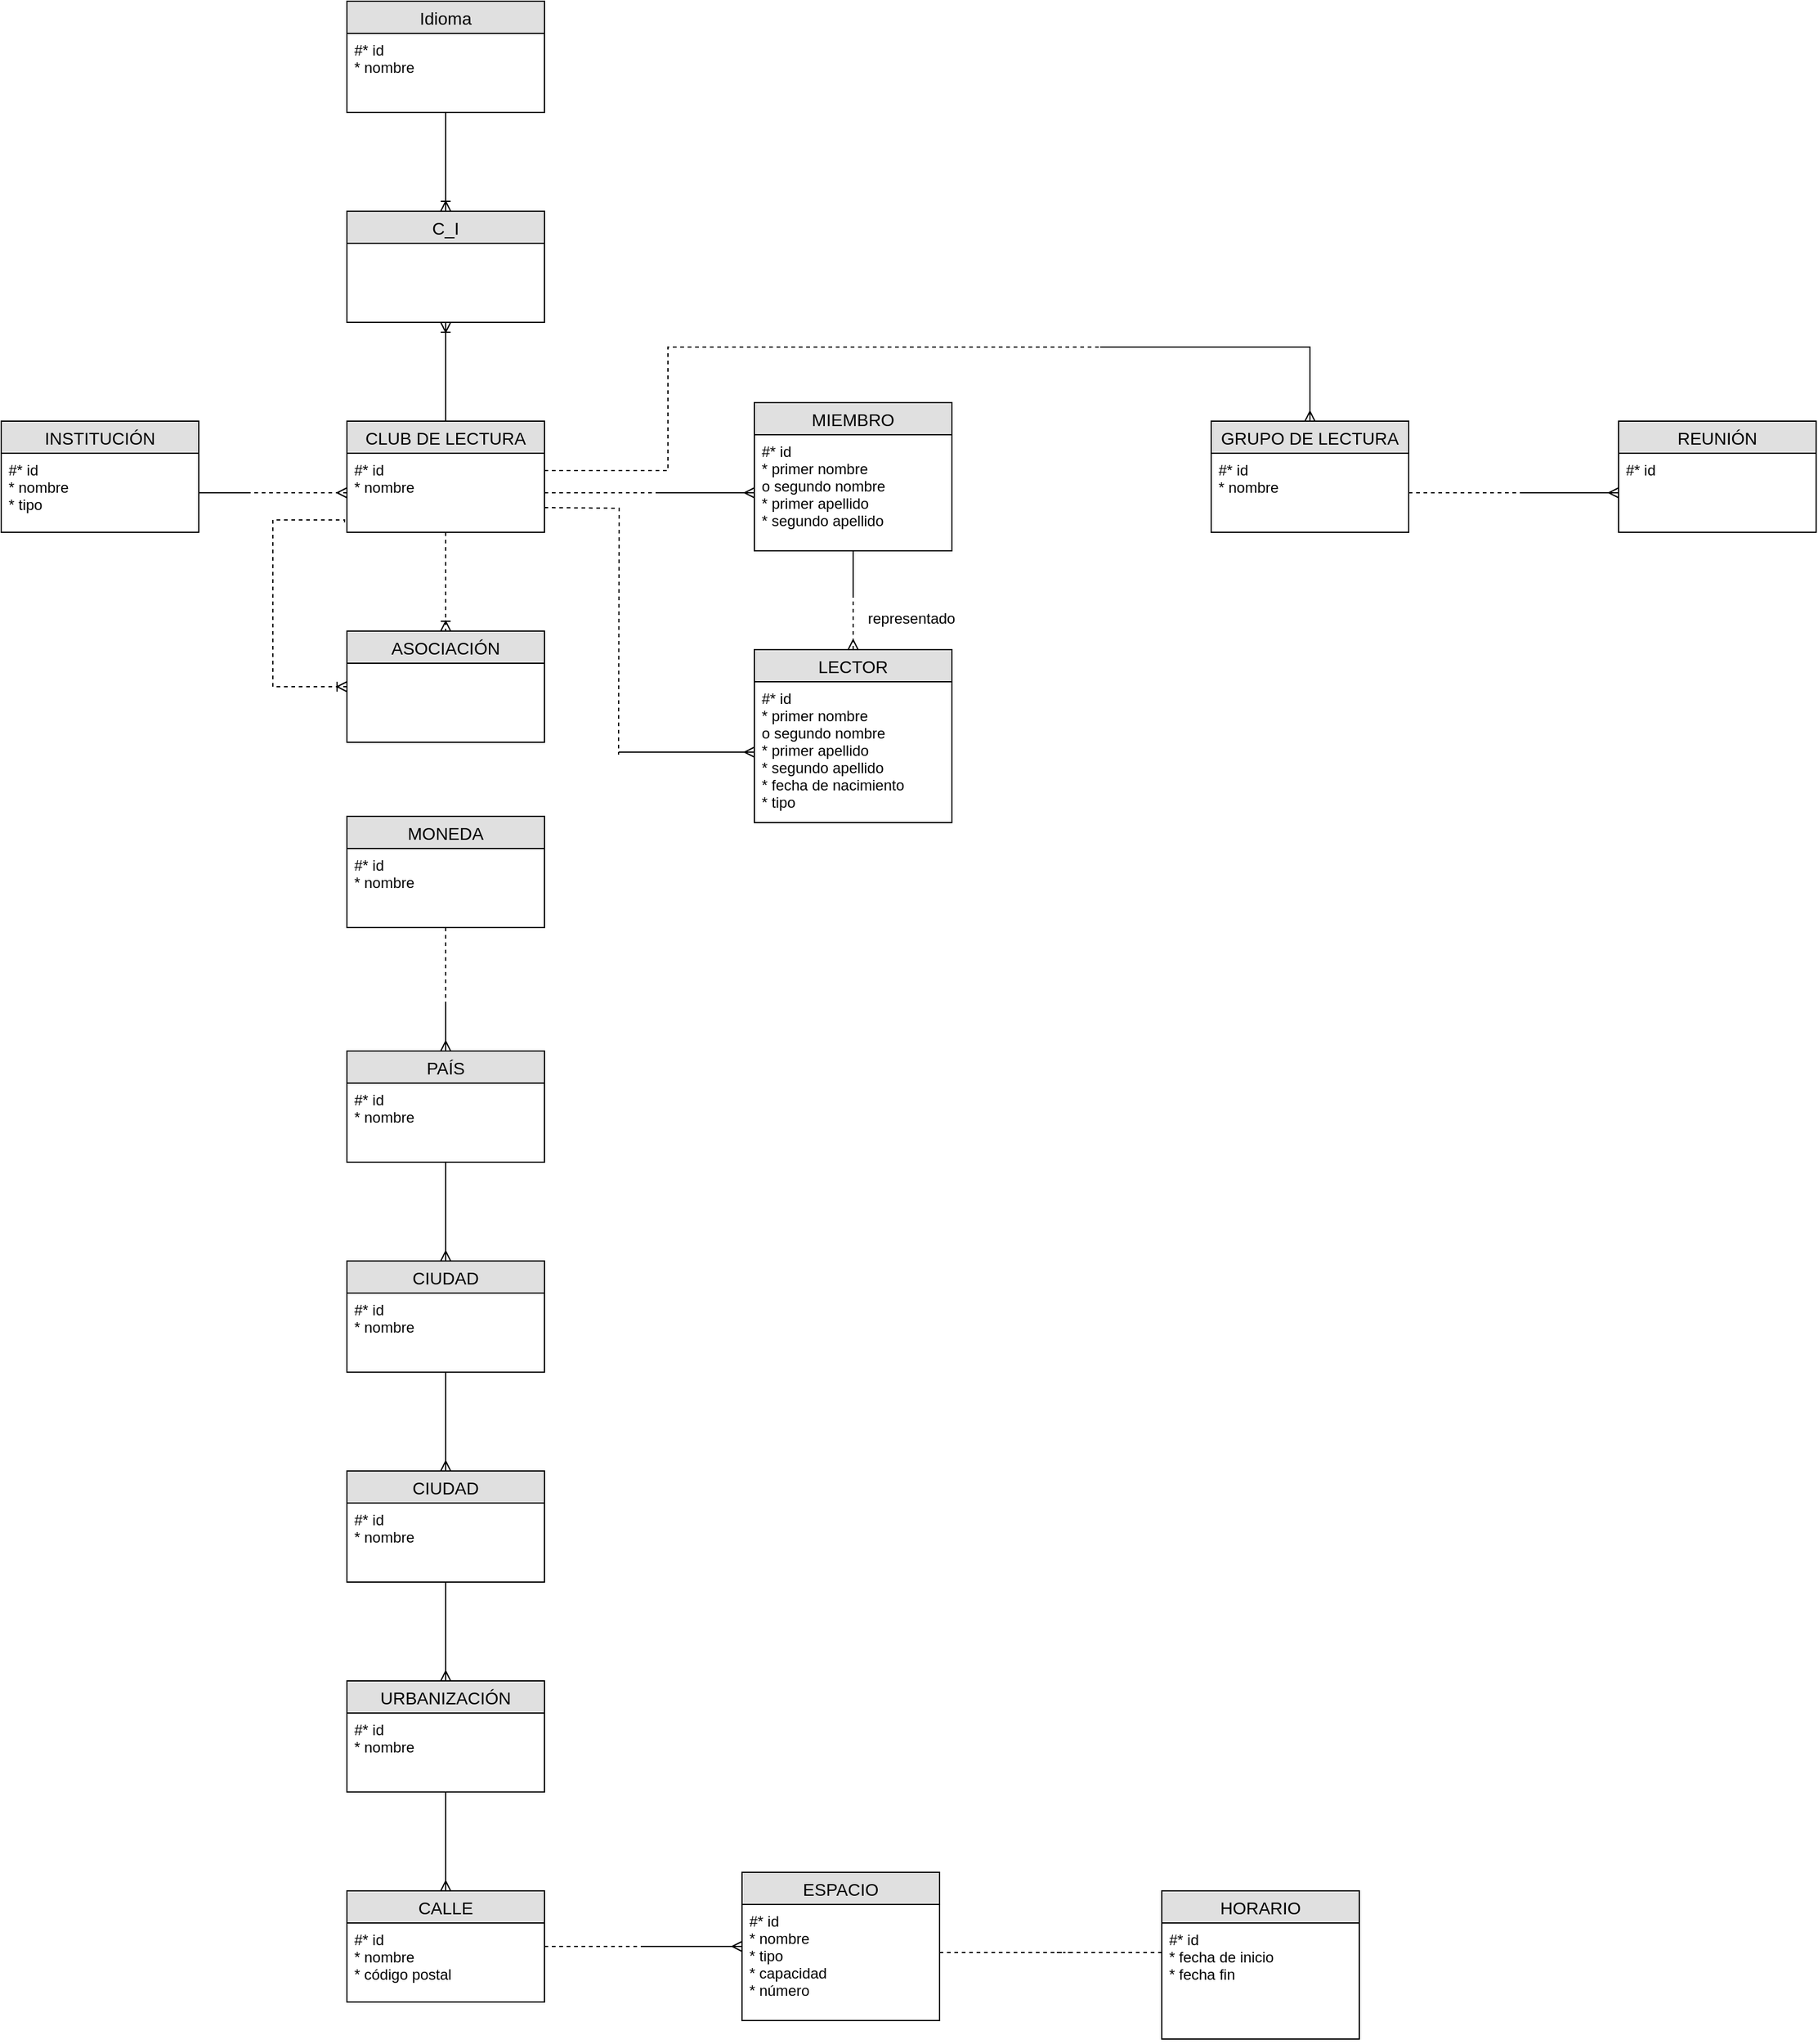 <mxfile version="12.1.3" type="github" pages="1">
  <diagram id="Lb_0midmeld865azdvVX" name="Page-1">
    <mxGraphModel dx="828" dy="1551" grid="1" gridSize="10" guides="1" tooltips="1" connect="1" arrows="1" fold="1" page="1" pageScale="1" pageWidth="850" pageHeight="1100" math="0" shadow="0">
      <root>
        <mxCell id="0"/>
        <mxCell id="1" parent="0"/>
        <mxCell id="x2IHKYKo0Ygv0OIkCN_u-1" value="INSTITUCIÓN" style="swimlane;fontStyle=0;childLayout=stackLayout;horizontal=1;startSize=26;fillColor=#e0e0e0;horizontalStack=0;resizeParent=1;resizeParentMax=0;resizeLast=0;collapsible=1;marginBottom=0;swimlaneFillColor=#ffffff;align=center;fontSize=14;" vertex="1" parent="1">
          <mxGeometry x="140" y="160" width="160" height="90" as="geometry"/>
        </mxCell>
        <mxCell id="x2IHKYKo0Ygv0OIkCN_u-2" value="#* id&#xa;* nombre&#xa;* tipo" style="text;strokeColor=none;fillColor=none;spacingLeft=4;spacingRight=4;overflow=hidden;rotatable=0;points=[[0,0.5],[1,0.5]];portConstraint=eastwest;fontSize=12;" vertex="1" parent="x2IHKYKo0Ygv0OIkCN_u-1">
          <mxGeometry y="26" width="160" height="64" as="geometry"/>
        </mxCell>
        <mxCell id="x2IHKYKo0Ygv0OIkCN_u-7" style="edgeStyle=orthogonalEdgeStyle;rounded=0;orthogonalLoop=1;jettySize=auto;html=1;exitX=1;exitY=0.5;exitDx=0;exitDy=0;endArrow=none;endFill=0;" edge="1" parent="1" source="x2IHKYKo0Ygv0OIkCN_u-2">
          <mxGeometry relative="1" as="geometry">
            <mxPoint x="340" y="218" as="targetPoint"/>
          </mxGeometry>
        </mxCell>
        <mxCell id="x2IHKYKo0Ygv0OIkCN_u-15" value="" style="edgeStyle=orthogonalEdgeStyle;rounded=0;orthogonalLoop=1;jettySize=auto;html=1;startArrow=none;startFill=0;endArrow=ERoneToMany;endFill=0;" edge="1" parent="1" source="x2IHKYKo0Ygv0OIkCN_u-9" target="x2IHKYKo0Ygv0OIkCN_u-13">
          <mxGeometry relative="1" as="geometry"/>
        </mxCell>
        <mxCell id="x2IHKYKo0Ygv0OIkCN_u-38" value="" style="edgeStyle=orthogonalEdgeStyle;rounded=0;orthogonalLoop=1;jettySize=auto;html=1;dashed=1;startArrow=none;startFill=0;endArrow=ERoneToMany;endFill=0;" edge="1" parent="1" source="x2IHKYKo0Ygv0OIkCN_u-9" target="x2IHKYKo0Ygv0OIkCN_u-36">
          <mxGeometry relative="1" as="geometry"/>
        </mxCell>
        <mxCell id="x2IHKYKo0Ygv0OIkCN_u-9" value="CLUB DE LECTURA" style="swimlane;fontStyle=0;childLayout=stackLayout;horizontal=1;startSize=26;fillColor=#e0e0e0;horizontalStack=0;resizeParent=1;resizeParentMax=0;resizeLast=0;collapsible=1;marginBottom=0;swimlaneFillColor=#ffffff;align=center;fontSize=14;" vertex="1" parent="1">
          <mxGeometry x="420" y="160" width="160" height="90" as="geometry"/>
        </mxCell>
        <mxCell id="x2IHKYKo0Ygv0OIkCN_u-10" value="#* id&#xa;* nombre" style="text;strokeColor=none;fillColor=none;spacingLeft=4;spacingRight=4;overflow=hidden;rotatable=0;points=[[0,0.5],[1,0.5]];portConstraint=eastwest;fontSize=12;" vertex="1" parent="x2IHKYKo0Ygv0OIkCN_u-9">
          <mxGeometry y="26" width="160" height="64" as="geometry"/>
        </mxCell>
        <mxCell id="x2IHKYKo0Ygv0OIkCN_u-36" value="ASOCIACIÓN" style="swimlane;fontStyle=0;childLayout=stackLayout;horizontal=1;startSize=26;fillColor=#e0e0e0;horizontalStack=0;resizeParent=1;resizeParentMax=0;resizeLast=0;collapsible=1;marginBottom=0;swimlaneFillColor=#ffffff;align=center;fontSize=14;" vertex="1" parent="1">
          <mxGeometry x="420" y="330" width="160" height="90" as="geometry"/>
        </mxCell>
        <mxCell id="x2IHKYKo0Ygv0OIkCN_u-17" value="" style="edgeStyle=orthogonalEdgeStyle;rounded=0;orthogonalLoop=1;jettySize=auto;html=1;startArrow=ERoneToMany;startFill=0;endArrow=none;endFill=0;" edge="1" parent="1" source="x2IHKYKo0Ygv0OIkCN_u-13" target="x2IHKYKo0Ygv0OIkCN_u-16">
          <mxGeometry relative="1" as="geometry"/>
        </mxCell>
        <mxCell id="x2IHKYKo0Ygv0OIkCN_u-13" value="C_I" style="swimlane;fontStyle=0;childLayout=stackLayout;horizontal=1;startSize=26;fillColor=#e0e0e0;horizontalStack=0;resizeParent=1;resizeParentMax=0;resizeLast=0;collapsible=1;marginBottom=0;swimlaneFillColor=#ffffff;align=center;fontSize=14;" vertex="1" parent="1">
          <mxGeometry x="420" y="-10" width="160" height="90" as="geometry"/>
        </mxCell>
        <mxCell id="x2IHKYKo0Ygv0OIkCN_u-16" value="Idioma" style="swimlane;fontStyle=0;childLayout=stackLayout;horizontal=1;startSize=26;fillColor=#e0e0e0;horizontalStack=0;resizeParent=1;resizeParentMax=0;resizeLast=0;collapsible=1;marginBottom=0;swimlaneFillColor=#ffffff;align=center;fontSize=14;" vertex="1" parent="1">
          <mxGeometry x="420" y="-180" width="160" height="90" as="geometry"/>
        </mxCell>
        <mxCell id="x2IHKYKo0Ygv0OIkCN_u-18" value="#* id&#xa;* nombre" style="text;strokeColor=none;fillColor=none;spacingLeft=4;spacingRight=4;overflow=hidden;rotatable=0;points=[[0,0.5],[1,0.5]];portConstraint=eastwest;fontSize=12;" vertex="1" parent="x2IHKYKo0Ygv0OIkCN_u-16">
          <mxGeometry y="26" width="160" height="64" as="geometry"/>
        </mxCell>
        <mxCell id="x2IHKYKo0Ygv0OIkCN_u-12" style="edgeStyle=orthogonalEdgeStyle;rounded=0;orthogonalLoop=1;jettySize=auto;html=1;exitX=0;exitY=0.5;exitDx=0;exitDy=0;endArrow=none;endFill=0;dashed=1;startArrow=ERmany;startFill=0;" edge="1" parent="1" source="x2IHKYKo0Ygv0OIkCN_u-10">
          <mxGeometry relative="1" as="geometry">
            <mxPoint x="340" y="218" as="targetPoint"/>
          </mxGeometry>
        </mxCell>
        <mxCell id="x2IHKYKo0Ygv0OIkCN_u-20" style="edgeStyle=orthogonalEdgeStyle;rounded=0;orthogonalLoop=1;jettySize=auto;html=1;exitX=1;exitY=0.5;exitDx=0;exitDy=0;startArrow=none;startFill=0;endArrow=none;endFill=0;dashed=1;" edge="1" parent="1" source="x2IHKYKo0Ygv0OIkCN_u-10">
          <mxGeometry relative="1" as="geometry">
            <mxPoint x="670" y="218" as="targetPoint"/>
          </mxGeometry>
        </mxCell>
        <mxCell id="x2IHKYKo0Ygv0OIkCN_u-78" value="" style="edgeStyle=orthogonalEdgeStyle;rounded=0;orthogonalLoop=1;jettySize=auto;html=1;startArrow=none;startFill=0;endArrow=none;endFill=0;" edge="1" parent="1" source="x2IHKYKo0Ygv0OIkCN_u-21">
          <mxGeometry relative="1" as="geometry">
            <mxPoint x="830" y="300" as="targetPoint"/>
            <Array as="points">
              <mxPoint x="830" y="265"/>
              <mxPoint x="830" y="265"/>
            </Array>
          </mxGeometry>
        </mxCell>
        <mxCell id="x2IHKYKo0Ygv0OIkCN_u-21" value="MIEMBRO" style="swimlane;fontStyle=0;childLayout=stackLayout;horizontal=1;startSize=26;fillColor=#e0e0e0;horizontalStack=0;resizeParent=1;resizeParentMax=0;resizeLast=0;collapsible=1;marginBottom=0;swimlaneFillColor=#ffffff;align=center;fontSize=14;" vertex="1" parent="1">
          <mxGeometry x="750" y="145" width="160" height="120" as="geometry"/>
        </mxCell>
        <mxCell id="x2IHKYKo0Ygv0OIkCN_u-22" value="#* id&#xa;* primer nombre&#xa;o segundo nombre&#xa;* primer apellido&#xa;* segundo apellido" style="text;strokeColor=none;fillColor=none;spacingLeft=4;spacingRight=4;overflow=hidden;rotatable=0;points=[[0,0.5],[1,0.5]];portConstraint=eastwest;fontSize=12;" vertex="1" parent="x2IHKYKo0Ygv0OIkCN_u-21">
          <mxGeometry y="26" width="160" height="94" as="geometry"/>
        </mxCell>
        <mxCell id="x2IHKYKo0Ygv0OIkCN_u-79" value="" style="edgeStyle=orthogonalEdgeStyle;rounded=0;orthogonalLoop=1;jettySize=auto;html=1;dashed=1;startArrow=ERmany;startFill=0;endArrow=none;endFill=0;" edge="1" parent="1" source="x2IHKYKo0Ygv0OIkCN_u-76">
          <mxGeometry relative="1" as="geometry">
            <mxPoint x="830" y="300" as="targetPoint"/>
            <Array as="points">
              <mxPoint x="830" y="280"/>
              <mxPoint x="830" y="280"/>
            </Array>
          </mxGeometry>
        </mxCell>
        <mxCell id="x2IHKYKo0Ygv0OIkCN_u-76" value="LECTOR" style="swimlane;fontStyle=0;childLayout=stackLayout;horizontal=1;startSize=26;fillColor=#e0e0e0;horizontalStack=0;resizeParent=1;resizeParentMax=0;resizeLast=0;collapsible=1;marginBottom=0;swimlaneFillColor=#ffffff;align=center;fontSize=14;" vertex="1" parent="1">
          <mxGeometry x="750" y="345" width="160" height="140" as="geometry"/>
        </mxCell>
        <mxCell id="x2IHKYKo0Ygv0OIkCN_u-77" value="#* id&#xa;* primer nombre&#xa;o segundo nombre&#xa;* primer apellido&#xa;* segundo apellido&#xa;* fecha de nacimiento&#xa;* tipo" style="text;strokeColor=none;fillColor=none;spacingLeft=4;spacingRight=4;overflow=hidden;rotatable=0;points=[[0,0.5],[1,0.5]];portConstraint=eastwest;fontSize=12;" vertex="1" parent="x2IHKYKo0Ygv0OIkCN_u-76">
          <mxGeometry y="26" width="160" height="114" as="geometry"/>
        </mxCell>
        <mxCell id="x2IHKYKo0Ygv0OIkCN_u-24" style="edgeStyle=orthogonalEdgeStyle;rounded=0;orthogonalLoop=1;jettySize=auto;html=1;exitX=0;exitY=0.5;exitDx=0;exitDy=0;startArrow=ERmany;startFill=0;endArrow=none;endFill=0;" edge="1" parent="1" source="x2IHKYKo0Ygv0OIkCN_u-22">
          <mxGeometry relative="1" as="geometry">
            <mxPoint x="670" y="218" as="targetPoint"/>
          </mxGeometry>
        </mxCell>
        <mxCell id="x2IHKYKo0Ygv0OIkCN_u-30" style="edgeStyle=orthogonalEdgeStyle;rounded=0;orthogonalLoop=1;jettySize=auto;html=1;exitX=0.5;exitY=0;exitDx=0;exitDy=0;startArrow=ERmany;startFill=0;endArrow=none;endFill=0;" edge="1" parent="1" source="x2IHKYKo0Ygv0OIkCN_u-26">
          <mxGeometry relative="1" as="geometry">
            <mxPoint x="1030" y="100" as="targetPoint"/>
            <Array as="points">
              <mxPoint x="1200" y="100"/>
            </Array>
          </mxGeometry>
        </mxCell>
        <mxCell id="x2IHKYKo0Ygv0OIkCN_u-26" value="GRUPO DE LECTURA" style="swimlane;fontStyle=0;childLayout=stackLayout;horizontal=1;startSize=26;fillColor=#e0e0e0;horizontalStack=0;resizeParent=1;resizeParentMax=0;resizeLast=0;collapsible=1;marginBottom=0;swimlaneFillColor=#ffffff;align=center;fontSize=14;" vertex="1" parent="1">
          <mxGeometry x="1120" y="160" width="160" height="90" as="geometry"/>
        </mxCell>
        <mxCell id="x2IHKYKo0Ygv0OIkCN_u-27" value="#* id&#xa;* nombre" style="text;strokeColor=none;fillColor=none;spacingLeft=4;spacingRight=4;overflow=hidden;rotatable=0;points=[[0,0.5],[1,0.5]];portConstraint=eastwest;fontSize=12;" vertex="1" parent="x2IHKYKo0Ygv0OIkCN_u-26">
          <mxGeometry y="26" width="160" height="64" as="geometry"/>
        </mxCell>
        <mxCell id="x2IHKYKo0Ygv0OIkCN_u-29" style="edgeStyle=orthogonalEdgeStyle;rounded=0;orthogonalLoop=1;jettySize=auto;html=1;exitX=1;exitY=0.5;exitDx=0;exitDy=0;startArrow=none;startFill=0;endArrow=none;endFill=0;dashed=1;" edge="1" parent="1">
          <mxGeometry relative="1" as="geometry">
            <mxPoint x="1050" y="100" as="targetPoint"/>
            <mxPoint x="580" y="200" as="sourcePoint"/>
            <Array as="points">
              <mxPoint x="680" y="200"/>
              <mxPoint x="680" y="100"/>
              <mxPoint x="1060" y="100"/>
            </Array>
          </mxGeometry>
        </mxCell>
        <mxCell id="x2IHKYKo0Ygv0OIkCN_u-32" style="edgeStyle=orthogonalEdgeStyle;rounded=0;orthogonalLoop=1;jettySize=auto;html=1;startArrow=none;startFill=0;endArrow=none;endFill=0;dashed=1;" edge="1" parent="1" source="x2IHKYKo0Ygv0OIkCN_u-27">
          <mxGeometry relative="1" as="geometry">
            <mxPoint x="1370" y="218" as="targetPoint"/>
          </mxGeometry>
        </mxCell>
        <mxCell id="x2IHKYKo0Ygv0OIkCN_u-33" value="REUNIÓN" style="swimlane;fontStyle=0;childLayout=stackLayout;horizontal=1;startSize=26;fillColor=#e0e0e0;horizontalStack=0;resizeParent=1;resizeParentMax=0;resizeLast=0;collapsible=1;marginBottom=0;swimlaneFillColor=#ffffff;align=center;fontSize=14;" vertex="1" parent="1">
          <mxGeometry x="1450" y="160" width="160" height="90" as="geometry"/>
        </mxCell>
        <mxCell id="x2IHKYKo0Ygv0OIkCN_u-34" value="#* id" style="text;strokeColor=none;fillColor=none;spacingLeft=4;spacingRight=4;overflow=hidden;rotatable=0;points=[[0,0.5],[1,0.5]];portConstraint=eastwest;fontSize=12;" vertex="1" parent="x2IHKYKo0Ygv0OIkCN_u-33">
          <mxGeometry y="26" width="160" height="64" as="geometry"/>
        </mxCell>
        <mxCell id="x2IHKYKo0Ygv0OIkCN_u-35" style="edgeStyle=orthogonalEdgeStyle;rounded=0;orthogonalLoop=1;jettySize=auto;html=1;exitX=0;exitY=0.5;exitDx=0;exitDy=0;startArrow=ERmany;startFill=0;endArrow=none;endFill=0;" edge="1" parent="1" source="x2IHKYKo0Ygv0OIkCN_u-34">
          <mxGeometry relative="1" as="geometry">
            <mxPoint x="1370" y="218" as="targetPoint"/>
          </mxGeometry>
        </mxCell>
        <mxCell id="x2IHKYKo0Ygv0OIkCN_u-39" style="edgeStyle=orthogonalEdgeStyle;rounded=0;orthogonalLoop=1;jettySize=auto;html=1;exitX=0;exitY=0.5;exitDx=0;exitDy=0;endArrow=none;endFill=0;dashed=1;startArrow=ERoneToMany;startFill=0;entryX=-0.012;entryY=0.875;entryDx=0;entryDy=0;entryPerimeter=0;" edge="1" parent="1" source="x2IHKYKo0Ygv0OIkCN_u-36" target="x2IHKYKo0Ygv0OIkCN_u-10">
          <mxGeometry relative="1" as="geometry">
            <mxPoint x="390" y="240" as="targetPoint"/>
            <mxPoint x="420" y="230" as="sourcePoint"/>
            <Array as="points">
              <mxPoint x="360" y="375"/>
              <mxPoint x="360" y="240"/>
              <mxPoint x="418" y="240"/>
            </Array>
          </mxGeometry>
        </mxCell>
        <mxCell id="x2IHKYKo0Ygv0OIkCN_u-48" value="" style="edgeStyle=orthogonalEdgeStyle;rounded=0;orthogonalLoop=1;jettySize=auto;html=1;dashed=1;startArrow=none;startFill=0;endArrow=none;endFill=0;" edge="1" parent="1" source="x2IHKYKo0Ygv0OIkCN_u-42">
          <mxGeometry relative="1" as="geometry">
            <mxPoint x="500" y="630" as="targetPoint"/>
          </mxGeometry>
        </mxCell>
        <mxCell id="x2IHKYKo0Ygv0OIkCN_u-42" value="MONEDA" style="swimlane;fontStyle=0;childLayout=stackLayout;horizontal=1;startSize=26;fillColor=#e0e0e0;horizontalStack=0;resizeParent=1;resizeParentMax=0;resizeLast=0;collapsible=1;marginBottom=0;swimlaneFillColor=#ffffff;align=center;fontSize=14;" vertex="1" parent="1">
          <mxGeometry x="420" y="480" width="160" height="90" as="geometry"/>
        </mxCell>
        <mxCell id="x2IHKYKo0Ygv0OIkCN_u-43" value="#* id&#xa;* nombre" style="text;strokeColor=none;fillColor=none;spacingLeft=4;spacingRight=4;overflow=hidden;rotatable=0;points=[[0,0.5],[1,0.5]];portConstraint=eastwest;fontSize=12;" vertex="1" parent="x2IHKYKo0Ygv0OIkCN_u-42">
          <mxGeometry y="26" width="160" height="64" as="geometry"/>
        </mxCell>
        <mxCell id="x2IHKYKo0Ygv0OIkCN_u-51" value="" style="edgeStyle=orthogonalEdgeStyle;rounded=0;orthogonalLoop=1;jettySize=auto;html=1;startArrow=ERmany;startFill=0;endArrow=none;endFill=0;" edge="1" parent="1" source="x2IHKYKo0Ygv0OIkCN_u-44">
          <mxGeometry relative="1" as="geometry">
            <mxPoint x="500" y="630" as="targetPoint"/>
          </mxGeometry>
        </mxCell>
        <mxCell id="x2IHKYKo0Ygv0OIkCN_u-54" value="" style="edgeStyle=orthogonalEdgeStyle;rounded=0;orthogonalLoop=1;jettySize=auto;html=1;startArrow=none;startFill=0;endArrow=ERmany;endFill=0;" edge="1" parent="1" source="x2IHKYKo0Ygv0OIkCN_u-44" target="x2IHKYKo0Ygv0OIkCN_u-52">
          <mxGeometry relative="1" as="geometry"/>
        </mxCell>
        <mxCell id="x2IHKYKo0Ygv0OIkCN_u-44" value="PAÍS" style="swimlane;fontStyle=0;childLayout=stackLayout;horizontal=1;startSize=26;fillColor=#e0e0e0;horizontalStack=0;resizeParent=1;resizeParentMax=0;resizeLast=0;collapsible=1;marginBottom=0;swimlaneFillColor=#ffffff;align=center;fontSize=14;" vertex="1" parent="1">
          <mxGeometry x="420" y="670" width="160" height="90" as="geometry"/>
        </mxCell>
        <mxCell id="x2IHKYKo0Ygv0OIkCN_u-45" value="#* id&#xa;* nombre" style="text;strokeColor=none;fillColor=none;spacingLeft=4;spacingRight=4;overflow=hidden;rotatable=0;points=[[0,0.5],[1,0.5]];portConstraint=eastwest;fontSize=12;" vertex="1" parent="x2IHKYKo0Ygv0OIkCN_u-44">
          <mxGeometry y="26" width="160" height="64" as="geometry"/>
        </mxCell>
        <mxCell id="x2IHKYKo0Ygv0OIkCN_u-57" value="" style="edgeStyle=orthogonalEdgeStyle;rounded=0;orthogonalLoop=1;jettySize=auto;html=1;startArrow=none;startFill=0;endArrow=ERmany;endFill=0;" edge="1" parent="1" source="x2IHKYKo0Ygv0OIkCN_u-52" target="x2IHKYKo0Ygv0OIkCN_u-55">
          <mxGeometry relative="1" as="geometry"/>
        </mxCell>
        <mxCell id="x2IHKYKo0Ygv0OIkCN_u-52" value="CIUDAD" style="swimlane;fontStyle=0;childLayout=stackLayout;horizontal=1;startSize=26;fillColor=#e0e0e0;horizontalStack=0;resizeParent=1;resizeParentMax=0;resizeLast=0;collapsible=1;marginBottom=0;swimlaneFillColor=#ffffff;align=center;fontSize=14;" vertex="1" parent="1">
          <mxGeometry x="420" y="840" width="160" height="90" as="geometry"/>
        </mxCell>
        <mxCell id="x2IHKYKo0Ygv0OIkCN_u-53" value="#* id&#xa;* nombre" style="text;strokeColor=none;fillColor=none;spacingLeft=4;spacingRight=4;overflow=hidden;rotatable=0;points=[[0,0.5],[1,0.5]];portConstraint=eastwest;fontSize=12;" vertex="1" parent="x2IHKYKo0Ygv0OIkCN_u-52">
          <mxGeometry y="26" width="160" height="64" as="geometry"/>
        </mxCell>
        <mxCell id="x2IHKYKo0Ygv0OIkCN_u-60" value="" style="edgeStyle=orthogonalEdgeStyle;rounded=0;orthogonalLoop=1;jettySize=auto;html=1;startArrow=none;startFill=0;endArrow=ERmany;endFill=0;" edge="1" parent="1" source="x2IHKYKo0Ygv0OIkCN_u-55" target="x2IHKYKo0Ygv0OIkCN_u-58">
          <mxGeometry relative="1" as="geometry"/>
        </mxCell>
        <mxCell id="x2IHKYKo0Ygv0OIkCN_u-55" value="CIUDAD" style="swimlane;fontStyle=0;childLayout=stackLayout;horizontal=1;startSize=26;fillColor=#e0e0e0;horizontalStack=0;resizeParent=1;resizeParentMax=0;resizeLast=0;collapsible=1;marginBottom=0;swimlaneFillColor=#ffffff;align=center;fontSize=14;" vertex="1" parent="1">
          <mxGeometry x="420" y="1010" width="160" height="90" as="geometry"/>
        </mxCell>
        <mxCell id="x2IHKYKo0Ygv0OIkCN_u-56" value="#* id&#xa;* nombre" style="text;strokeColor=none;fillColor=none;spacingLeft=4;spacingRight=4;overflow=hidden;rotatable=0;points=[[0,0.5],[1,0.5]];portConstraint=eastwest;fontSize=12;" vertex="1" parent="x2IHKYKo0Ygv0OIkCN_u-55">
          <mxGeometry y="26" width="160" height="64" as="geometry"/>
        </mxCell>
        <mxCell id="x2IHKYKo0Ygv0OIkCN_u-63" value="" style="edgeStyle=orthogonalEdgeStyle;rounded=0;orthogonalLoop=1;jettySize=auto;html=1;startArrow=none;startFill=0;endArrow=ERmany;endFill=0;" edge="1" parent="1" source="x2IHKYKo0Ygv0OIkCN_u-58" target="x2IHKYKo0Ygv0OIkCN_u-61">
          <mxGeometry relative="1" as="geometry"/>
        </mxCell>
        <mxCell id="x2IHKYKo0Ygv0OIkCN_u-58" value="URBANIZACIÓN" style="swimlane;fontStyle=0;childLayout=stackLayout;horizontal=1;startSize=26;fillColor=#e0e0e0;horizontalStack=0;resizeParent=1;resizeParentMax=0;resizeLast=0;collapsible=1;marginBottom=0;swimlaneFillColor=#ffffff;align=center;fontSize=14;" vertex="1" parent="1">
          <mxGeometry x="420" y="1180" width="160" height="90" as="geometry"/>
        </mxCell>
        <mxCell id="x2IHKYKo0Ygv0OIkCN_u-59" value="#* id&#xa;* nombre" style="text;strokeColor=none;fillColor=none;spacingLeft=4;spacingRight=4;overflow=hidden;rotatable=0;points=[[0,0.5],[1,0.5]];portConstraint=eastwest;fontSize=12;" vertex="1" parent="x2IHKYKo0Ygv0OIkCN_u-58">
          <mxGeometry y="26" width="160" height="64" as="geometry"/>
        </mxCell>
        <mxCell id="x2IHKYKo0Ygv0OIkCN_u-68" style="edgeStyle=orthogonalEdgeStyle;rounded=0;orthogonalLoop=1;jettySize=auto;html=1;startArrow=none;startFill=0;endArrow=none;endFill=0;dashed=1;" edge="1" parent="1" source="x2IHKYKo0Ygv0OIkCN_u-61">
          <mxGeometry relative="1" as="geometry">
            <mxPoint x="660" y="1395" as="targetPoint"/>
          </mxGeometry>
        </mxCell>
        <mxCell id="x2IHKYKo0Ygv0OIkCN_u-61" value="CALLE" style="swimlane;fontStyle=0;childLayout=stackLayout;horizontal=1;startSize=26;fillColor=#e0e0e0;horizontalStack=0;resizeParent=1;resizeParentMax=0;resizeLast=0;collapsible=1;marginBottom=0;swimlaneFillColor=#ffffff;align=center;fontSize=14;" vertex="1" parent="1">
          <mxGeometry x="420" y="1350" width="160" height="90" as="geometry"/>
        </mxCell>
        <mxCell id="x2IHKYKo0Ygv0OIkCN_u-62" value="#* id&#xa;* nombre&#xa;* código postal" style="text;strokeColor=none;fillColor=none;spacingLeft=4;spacingRight=4;overflow=hidden;rotatable=0;points=[[0,0.5],[1,0.5]];portConstraint=eastwest;fontSize=12;" vertex="1" parent="x2IHKYKo0Ygv0OIkCN_u-61">
          <mxGeometry y="26" width="160" height="64" as="geometry"/>
        </mxCell>
        <mxCell id="x2IHKYKo0Ygv0OIkCN_u-69" style="edgeStyle=orthogonalEdgeStyle;rounded=0;orthogonalLoop=1;jettySize=auto;html=1;startArrow=ERmany;startFill=0;endArrow=none;endFill=0;" edge="1" parent="1" source="x2IHKYKo0Ygv0OIkCN_u-65">
          <mxGeometry relative="1" as="geometry">
            <mxPoint x="660" y="1395" as="targetPoint"/>
          </mxGeometry>
        </mxCell>
        <mxCell id="x2IHKYKo0Ygv0OIkCN_u-74" style="edgeStyle=orthogonalEdgeStyle;rounded=0;orthogonalLoop=1;jettySize=auto;html=1;dashed=1;startArrow=none;startFill=0;endArrow=none;endFill=0;" edge="1" parent="1" source="x2IHKYKo0Ygv0OIkCN_u-65">
          <mxGeometry relative="1" as="geometry">
            <mxPoint x="990" y="1400" as="targetPoint"/>
            <Array as="points">
              <mxPoint x="1000" y="1400"/>
            </Array>
          </mxGeometry>
        </mxCell>
        <mxCell id="x2IHKYKo0Ygv0OIkCN_u-65" value="ESPACIO" style="swimlane;fontStyle=0;childLayout=stackLayout;horizontal=1;startSize=26;fillColor=#e0e0e0;horizontalStack=0;resizeParent=1;resizeParentMax=0;resizeLast=0;collapsible=1;marginBottom=0;swimlaneFillColor=#ffffff;align=center;fontSize=14;" vertex="1" parent="1">
          <mxGeometry x="740" y="1335" width="160" height="120" as="geometry"/>
        </mxCell>
        <mxCell id="x2IHKYKo0Ygv0OIkCN_u-66" value="#* id&#xa;* nombre&#xa;* tipo&#xa;* capacidad&#xa;* número" style="text;strokeColor=none;fillColor=none;spacingLeft=4;spacingRight=4;overflow=hidden;rotatable=0;points=[[0,0.5],[1,0.5]];portConstraint=eastwest;fontSize=12;" vertex="1" parent="x2IHKYKo0Ygv0OIkCN_u-65">
          <mxGeometry y="26" width="160" height="94" as="geometry"/>
        </mxCell>
        <mxCell id="x2IHKYKo0Ygv0OIkCN_u-71" value="HORARIO" style="swimlane;fontStyle=0;childLayout=stackLayout;horizontal=1;startSize=26;fillColor=#e0e0e0;horizontalStack=0;resizeParent=1;resizeParentMax=0;resizeLast=0;collapsible=1;marginBottom=0;swimlaneFillColor=#ffffff;align=center;fontSize=14;" vertex="1" parent="1">
          <mxGeometry x="1080" y="1350" width="160" height="120" as="geometry"/>
        </mxCell>
        <mxCell id="x2IHKYKo0Ygv0OIkCN_u-72" value="#* id&#xa;* fecha de inicio&#xa;* fecha fin" style="text;strokeColor=none;fillColor=none;spacingLeft=4;spacingRight=4;overflow=hidden;rotatable=0;points=[[0,0.5],[1,0.5]];portConstraint=eastwest;fontSize=12;" vertex="1" parent="x2IHKYKo0Ygv0OIkCN_u-71">
          <mxGeometry y="26" width="160" height="94" as="geometry"/>
        </mxCell>
        <mxCell id="x2IHKYKo0Ygv0OIkCN_u-75" style="edgeStyle=orthogonalEdgeStyle;rounded=0;orthogonalLoop=1;jettySize=auto;html=1;dashed=1;startArrow=none;startFill=0;endArrow=none;endFill=0;" edge="1" parent="1" source="x2IHKYKo0Ygv0OIkCN_u-72">
          <mxGeometry relative="1" as="geometry">
            <mxPoint x="1010" y="1400" as="targetPoint"/>
            <Array as="points">
              <mxPoint x="1000" y="1400"/>
            </Array>
          </mxGeometry>
        </mxCell>
        <mxCell id="x2IHKYKo0Ygv0OIkCN_u-80" style="edgeStyle=orthogonalEdgeStyle;rounded=0;orthogonalLoop=1;jettySize=auto;html=1;exitX=1;exitY=0.5;exitDx=0;exitDy=0;startArrow=none;startFill=0;endArrow=none;endFill=0;dashed=1;" edge="1" parent="1">
          <mxGeometry relative="1" as="geometry">
            <mxPoint x="640" y="430" as="targetPoint"/>
            <mxPoint x="580" y="230" as="sourcePoint"/>
          </mxGeometry>
        </mxCell>
        <mxCell id="x2IHKYKo0Ygv0OIkCN_u-81" style="edgeStyle=orthogonalEdgeStyle;rounded=0;orthogonalLoop=1;jettySize=auto;html=1;startArrow=ERmany;startFill=0;endArrow=none;endFill=0;" edge="1" parent="1" source="x2IHKYKo0Ygv0OIkCN_u-77">
          <mxGeometry relative="1" as="geometry">
            <mxPoint x="640" y="428" as="targetPoint"/>
          </mxGeometry>
        </mxCell>
        <mxCell id="x2IHKYKo0Ygv0OIkCN_u-82" value="representado" style="text;html=1;resizable=0;points=[];autosize=1;align=left;verticalAlign=top;spacingTop=-4;" vertex="1" parent="1">
          <mxGeometry x="840" y="310" width="90" height="20" as="geometry"/>
        </mxCell>
      </root>
    </mxGraphModel>
  </diagram>
</mxfile>
